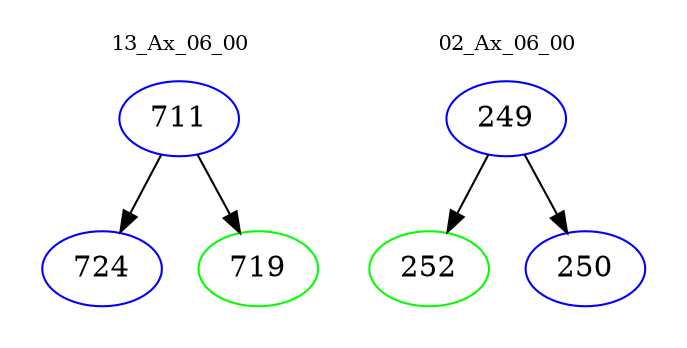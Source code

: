 digraph{
subgraph cluster_0 {
color = white
label = "13_Ax_06_00";
fontsize=10;
T0_711 [label="711", color="blue"]
T0_711 -> T0_724 [color="black"]
T0_724 [label="724", color="blue"]
T0_711 -> T0_719 [color="black"]
T0_719 [label="719", color="green"]
}
subgraph cluster_1 {
color = white
label = "02_Ax_06_00";
fontsize=10;
T1_249 [label="249", color="blue"]
T1_249 -> T1_252 [color="black"]
T1_252 [label="252", color="green"]
T1_249 -> T1_250 [color="black"]
T1_250 [label="250", color="blue"]
}
}
